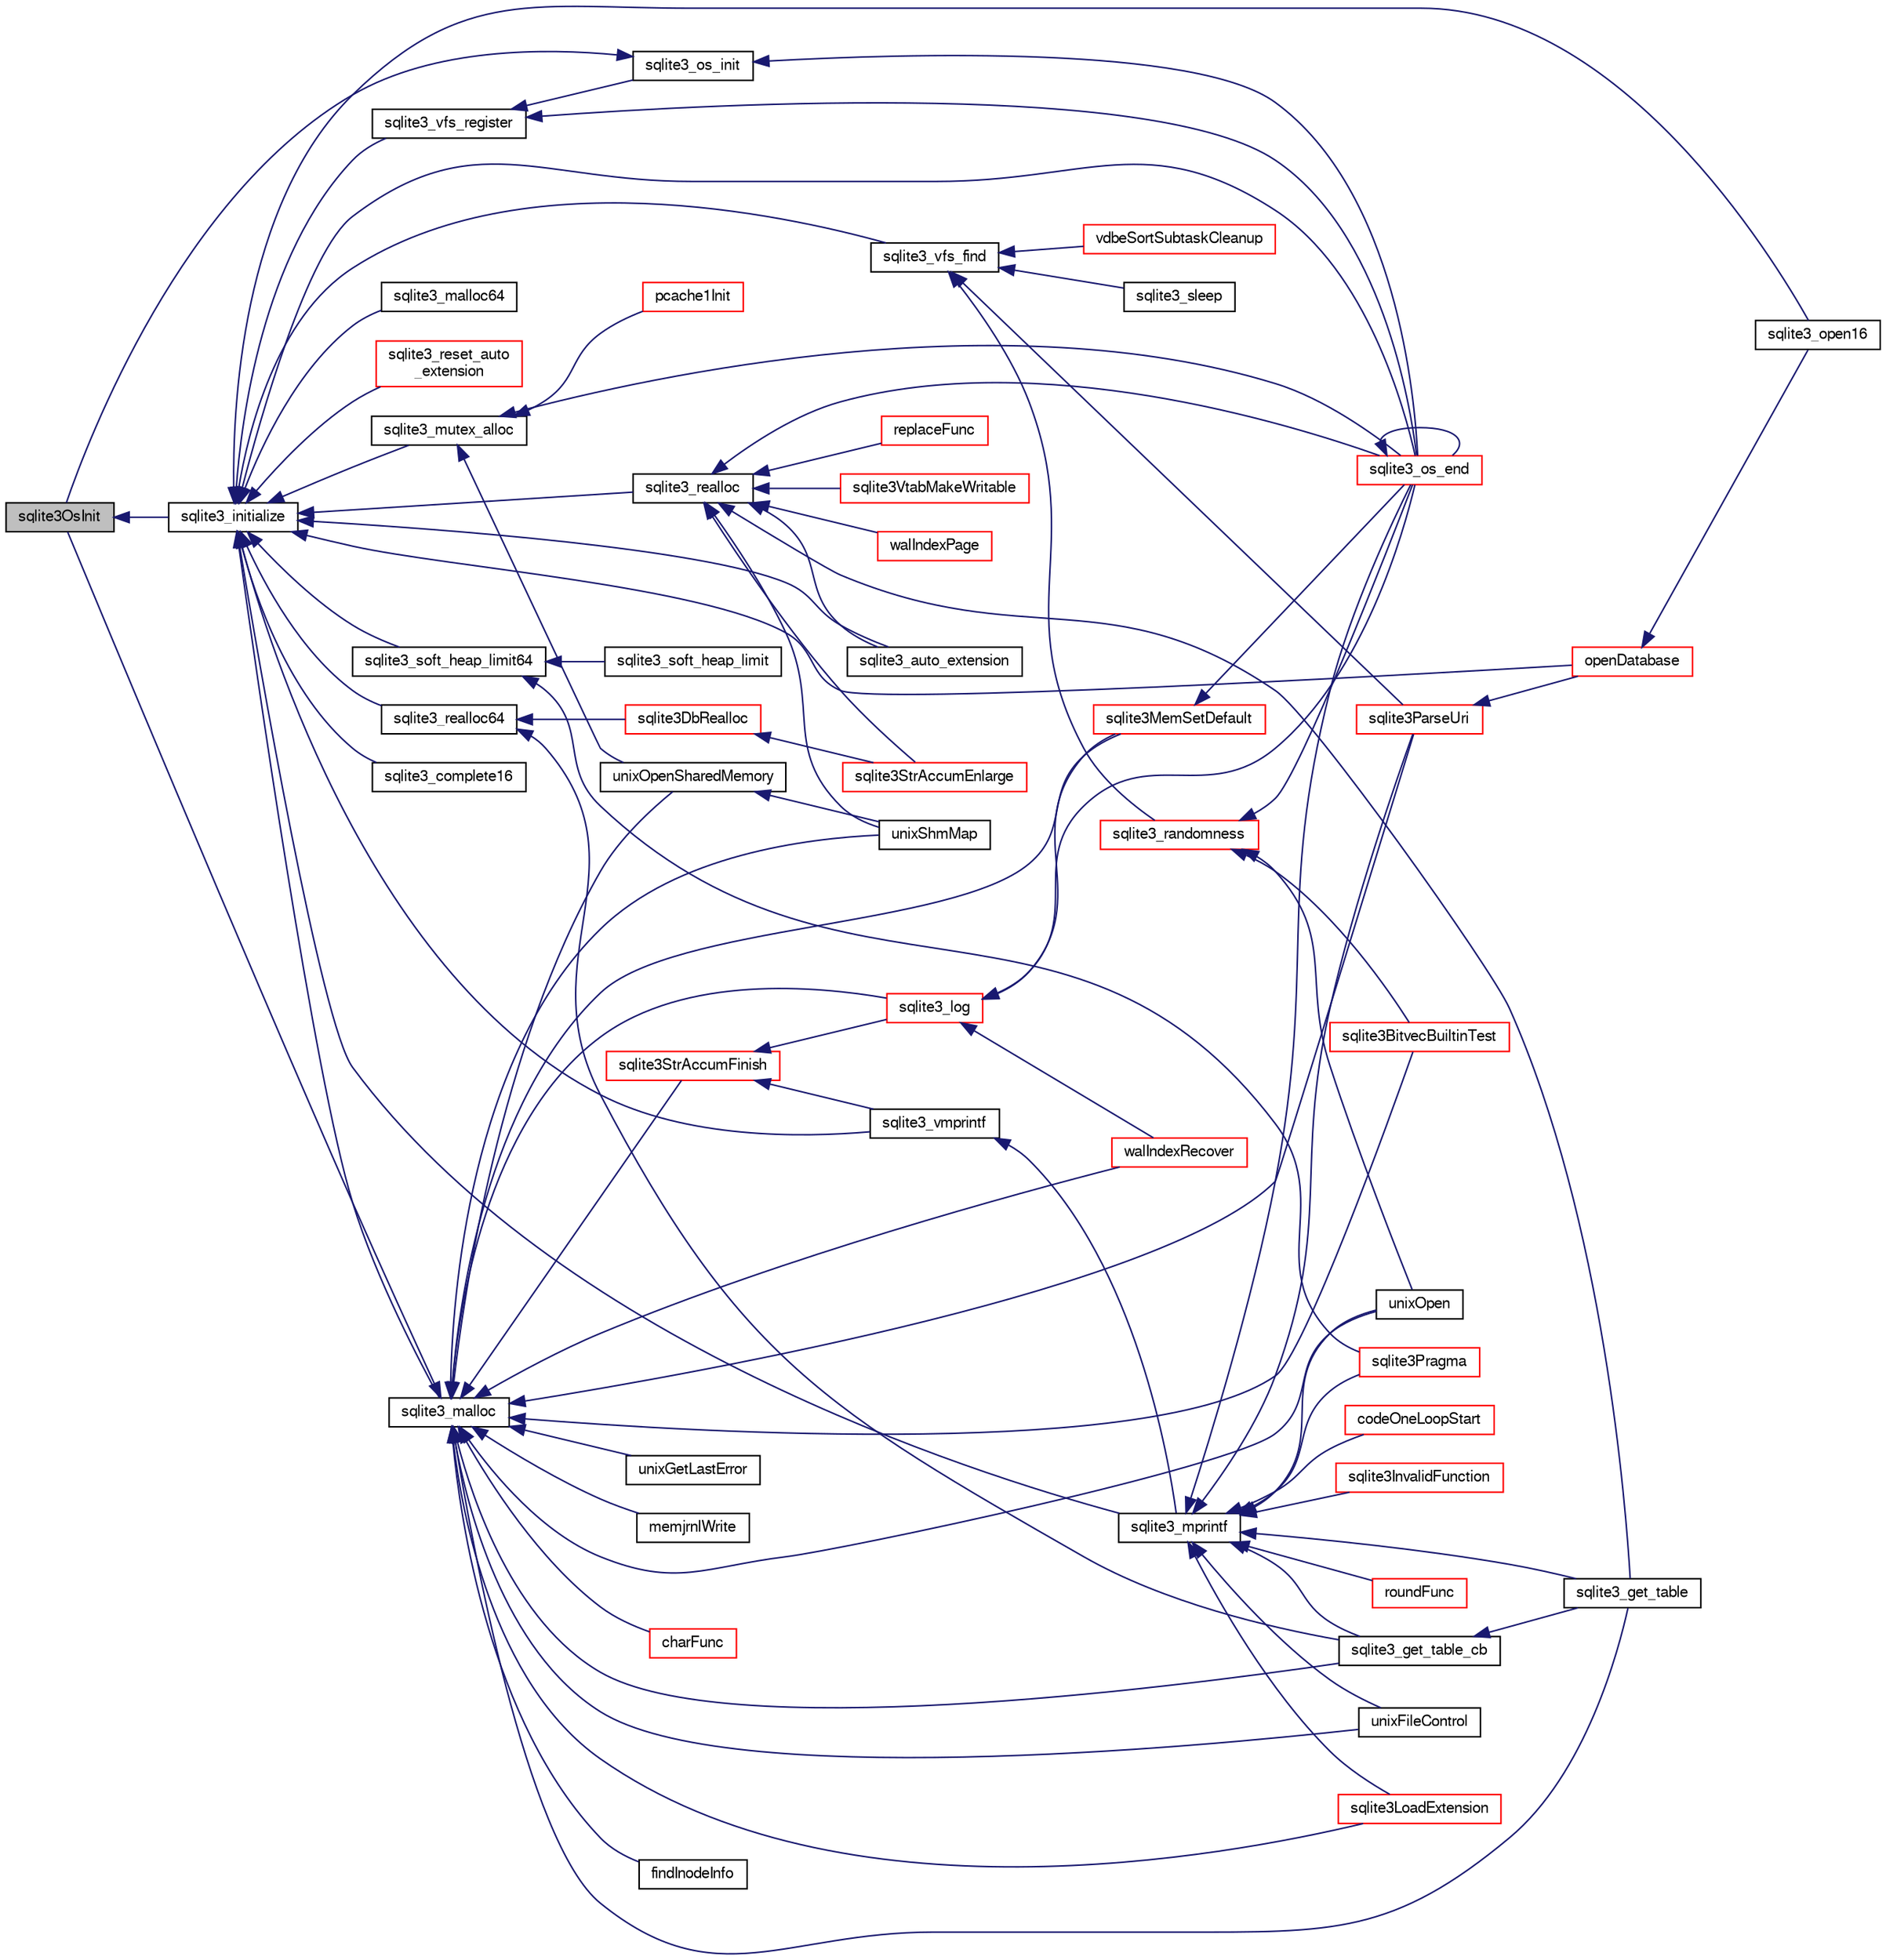 digraph "sqlite3OsInit"
{
  edge [fontname="FreeSans",fontsize="10",labelfontname="FreeSans",labelfontsize="10"];
  node [fontname="FreeSans",fontsize="10",shape=record];
  rankdir="LR";
  Node613872 [label="sqlite3OsInit",height=0.2,width=0.4,color="black", fillcolor="grey75", style="filled", fontcolor="black"];
  Node613872 -> Node613873 [dir="back",color="midnightblue",fontsize="10",style="solid",fontname="FreeSans"];
  Node613873 [label="sqlite3_initialize",height=0.2,width=0.4,color="black", fillcolor="white", style="filled",URL="$sqlite3_8h.html#ab0c0ee2d5d4cf8b28e9572296a8861df"];
  Node613873 -> Node613874 [dir="back",color="midnightblue",fontsize="10",style="solid",fontname="FreeSans"];
  Node613874 [label="sqlite3_vfs_find",height=0.2,width=0.4,color="black", fillcolor="white", style="filled",URL="$sqlite3_8h.html#ac201a26de3dfa1d6deb8069eb8d95627"];
  Node613874 -> Node613875 [dir="back",color="midnightblue",fontsize="10",style="solid",fontname="FreeSans"];
  Node613875 [label="sqlite3_randomness",height=0.2,width=0.4,color="red", fillcolor="white", style="filled",URL="$sqlite3_8h.html#aa452ad88657d4606e137b09c4e9315c7"];
  Node613875 -> Node613879 [dir="back",color="midnightblue",fontsize="10",style="solid",fontname="FreeSans"];
  Node613879 [label="unixOpen",height=0.2,width=0.4,color="black", fillcolor="white", style="filled",URL="$sqlite3_8c.html#a8ed5efc47b6e14f7805cd1bb9b215775"];
  Node613875 -> Node613880 [dir="back",color="midnightblue",fontsize="10",style="solid",fontname="FreeSans"];
  Node613880 [label="sqlite3_os_end",height=0.2,width=0.4,color="red", fillcolor="white", style="filled",URL="$sqlite3_8h.html#a2288c95881ecca13d994e42b6a958906"];
  Node613880 -> Node613880 [dir="back",color="midnightblue",fontsize="10",style="solid",fontname="FreeSans"];
  Node613875 -> Node613882 [dir="back",color="midnightblue",fontsize="10",style="solid",fontname="FreeSans"];
  Node613882 [label="sqlite3BitvecBuiltinTest",height=0.2,width=0.4,color="red", fillcolor="white", style="filled",URL="$sqlite3_8c.html#a9b4e3e921ce1ede6f10a9106c034ff9b"];
  Node613874 -> Node614279 [dir="back",color="midnightblue",fontsize="10",style="solid",fontname="FreeSans"];
  Node614279 [label="vdbeSortSubtaskCleanup",height=0.2,width=0.4,color="red", fillcolor="white", style="filled",URL="$sqlite3_8c.html#abc8ce4c3ef58cc10f5b27642aab32b30"];
  Node613874 -> Node614282 [dir="back",color="midnightblue",fontsize="10",style="solid",fontname="FreeSans"];
  Node614282 [label="sqlite3ParseUri",height=0.2,width=0.4,color="red", fillcolor="white", style="filled",URL="$sqlite3_8c.html#aaa912f29a67460d8b2186c97056e8767"];
  Node614282 -> Node614124 [dir="back",color="midnightblue",fontsize="10",style="solid",fontname="FreeSans"];
  Node614124 [label="openDatabase",height=0.2,width=0.4,color="red", fillcolor="white", style="filled",URL="$sqlite3_8c.html#a6a9c3bc3a64234e863413f41db473758"];
  Node614124 -> Node614127 [dir="back",color="midnightblue",fontsize="10",style="solid",fontname="FreeSans"];
  Node614127 [label="sqlite3_open16",height=0.2,width=0.4,color="black", fillcolor="white", style="filled",URL="$sqlite3_8h.html#adbc401bb96713f32e553db32f6f3ca33"];
  Node613874 -> Node614283 [dir="back",color="midnightblue",fontsize="10",style="solid",fontname="FreeSans"];
  Node614283 [label="sqlite3_sleep",height=0.2,width=0.4,color="black", fillcolor="white", style="filled",URL="$sqlite3_8h.html#ad0c133ddbbecb6433f3c6ebef8966efa"];
  Node613873 -> Node614284 [dir="back",color="midnightblue",fontsize="10",style="solid",fontname="FreeSans"];
  Node614284 [label="sqlite3_vfs_register",height=0.2,width=0.4,color="black", fillcolor="white", style="filled",URL="$sqlite3_8h.html#a7184b289ccd4c4c7200589137d88c4ae"];
  Node614284 -> Node614285 [dir="back",color="midnightblue",fontsize="10",style="solid",fontname="FreeSans"];
  Node614285 [label="sqlite3_os_init",height=0.2,width=0.4,color="black", fillcolor="white", style="filled",URL="$sqlite3_8h.html#acebc2290d00a32d3afe2361f2979038b"];
  Node614285 -> Node613872 [dir="back",color="midnightblue",fontsize="10",style="solid",fontname="FreeSans"];
  Node614285 -> Node613880 [dir="back",color="midnightblue",fontsize="10",style="solid",fontname="FreeSans"];
  Node614284 -> Node613880 [dir="back",color="midnightblue",fontsize="10",style="solid",fontname="FreeSans"];
  Node613873 -> Node614286 [dir="back",color="midnightblue",fontsize="10",style="solid",fontname="FreeSans"];
  Node614286 [label="sqlite3_mutex_alloc",height=0.2,width=0.4,color="black", fillcolor="white", style="filled",URL="$sqlite3_8h.html#aa3f89418cd18e99596435c958b29b650"];
  Node614286 -> Node614287 [dir="back",color="midnightblue",fontsize="10",style="solid",fontname="FreeSans"];
  Node614287 [label="unixOpenSharedMemory",height=0.2,width=0.4,color="black", fillcolor="white", style="filled",URL="$sqlite3_8c.html#a30775afa2e08ca6ddc7853326afed7c7"];
  Node614287 -> Node614288 [dir="back",color="midnightblue",fontsize="10",style="solid",fontname="FreeSans"];
  Node614288 [label="unixShmMap",height=0.2,width=0.4,color="black", fillcolor="white", style="filled",URL="$sqlite3_8c.html#aeaa77f0ab08a4f4ee5f86e8c9727e974"];
  Node614286 -> Node613880 [dir="back",color="midnightblue",fontsize="10",style="solid",fontname="FreeSans"];
  Node614286 -> Node614289 [dir="back",color="midnightblue",fontsize="10",style="solid",fontname="FreeSans"];
  Node614289 [label="pcache1Init",height=0.2,width=0.4,color="red", fillcolor="white", style="filled",URL="$sqlite3_8c.html#a05e9c1daf3dd812db1d769b69b20e069"];
  Node613873 -> Node614359 [dir="back",color="midnightblue",fontsize="10",style="solid",fontname="FreeSans"];
  Node614359 [label="sqlite3_soft_heap_limit64",height=0.2,width=0.4,color="black", fillcolor="white", style="filled",URL="$sqlite3_8h.html#ab37b3a4d1652e3acb2c43d1252e6b852"];
  Node614359 -> Node614360 [dir="back",color="midnightblue",fontsize="10",style="solid",fontname="FreeSans"];
  Node614360 [label="sqlite3_soft_heap_limit",height=0.2,width=0.4,color="black", fillcolor="white", style="filled",URL="$sqlite3_8h.html#a18c3472581de3072201723e798524fdc"];
  Node614359 -> Node613967 [dir="back",color="midnightblue",fontsize="10",style="solid",fontname="FreeSans"];
  Node613967 [label="sqlite3Pragma",height=0.2,width=0.4,color="red", fillcolor="white", style="filled",URL="$sqlite3_8c.html#a111391370f58f8e6a6eca51fd34d62ed"];
  Node613873 -> Node614361 [dir="back",color="midnightblue",fontsize="10",style="solid",fontname="FreeSans"];
  Node614361 [label="sqlite3_malloc",height=0.2,width=0.4,color="black", fillcolor="white", style="filled",URL="$sqlite3_8h.html#a510e31845345737f17d86ce0b2328356"];
  Node614361 -> Node613872 [dir="back",color="midnightblue",fontsize="10",style="solid",fontname="FreeSans"];
  Node614361 -> Node614357 [dir="back",color="midnightblue",fontsize="10",style="solid",fontname="FreeSans"];
  Node614357 [label="sqlite3MemSetDefault",height=0.2,width=0.4,color="red", fillcolor="white", style="filled",URL="$sqlite3_8c.html#a162fbfd727e92c5f8f72625b5ff62549"];
  Node614357 -> Node613880 [dir="back",color="midnightblue",fontsize="10",style="solid",fontname="FreeSans"];
  Node614361 -> Node614362 [dir="back",color="midnightblue",fontsize="10",style="solid",fontname="FreeSans"];
  Node614362 [label="sqlite3StrAccumFinish",height=0.2,width=0.4,color="red", fillcolor="white", style="filled",URL="$sqlite3_8c.html#adb7f26b10ac1b847db6f000ef4c2e2ba"];
  Node614362 -> Node614436 [dir="back",color="midnightblue",fontsize="10",style="solid",fontname="FreeSans"];
  Node614436 [label="sqlite3_vmprintf",height=0.2,width=0.4,color="black", fillcolor="white", style="filled",URL="$sqlite3_8h.html#ac240de67ddf003828f16a6d9dd3fa3ca"];
  Node614436 -> Node614437 [dir="back",color="midnightblue",fontsize="10",style="solid",fontname="FreeSans"];
  Node614437 [label="sqlite3_mprintf",height=0.2,width=0.4,color="black", fillcolor="white", style="filled",URL="$sqlite3_8h.html#a9533933e57f7ccbb48c32041ce3a8862"];
  Node614437 -> Node613878 [dir="back",color="midnightblue",fontsize="10",style="solid",fontname="FreeSans"];
  Node613878 [label="unixFileControl",height=0.2,width=0.4,color="black", fillcolor="white", style="filled",URL="$sqlite3_8c.html#ad71f213fa385cc58f307cefd953c03ae"];
  Node614437 -> Node613879 [dir="back",color="midnightblue",fontsize="10",style="solid",fontname="FreeSans"];
  Node614437 -> Node613880 [dir="back",color="midnightblue",fontsize="10",style="solid",fontname="FreeSans"];
  Node614437 -> Node614438 [dir="back",color="midnightblue",fontsize="10",style="solid",fontname="FreeSans"];
  Node614438 [label="sqlite3InvalidFunction",height=0.2,width=0.4,color="red", fillcolor="white", style="filled",URL="$sqlite3_8c.html#af6025be1f4733eabe60702a187c97da9"];
  Node614437 -> Node614439 [dir="back",color="midnightblue",fontsize="10",style="solid",fontname="FreeSans"];
  Node614439 [label="roundFunc",height=0.2,width=0.4,color="red", fillcolor="white", style="filled",URL="$sqlite3_8c.html#a8c444ba254edc27891111b76e7ba85e7"];
  Node614437 -> Node614440 [dir="back",color="midnightblue",fontsize="10",style="solid",fontname="FreeSans"];
  Node614440 [label="sqlite3LoadExtension",height=0.2,width=0.4,color="red", fillcolor="white", style="filled",URL="$sqlite3_8c.html#a3b46232455de4779a67c63b2c9004245"];
  Node614437 -> Node613967 [dir="back",color="midnightblue",fontsize="10",style="solid",fontname="FreeSans"];
  Node614437 -> Node614443 [dir="back",color="midnightblue",fontsize="10",style="solid",fontname="FreeSans"];
  Node614443 [label="sqlite3_get_table_cb",height=0.2,width=0.4,color="black", fillcolor="white", style="filled",URL="$sqlite3_8c.html#a1dbaba1b543953c0dade97357c5866b1"];
  Node614443 -> Node614083 [dir="back",color="midnightblue",fontsize="10",style="solid",fontname="FreeSans"];
  Node614083 [label="sqlite3_get_table",height=0.2,width=0.4,color="black", fillcolor="white", style="filled",URL="$sqlite3_8h.html#a5effeac4e12df57beaa35c5be1f61579"];
  Node614437 -> Node614083 [dir="back",color="midnightblue",fontsize="10",style="solid",fontname="FreeSans"];
  Node614437 -> Node613985 [dir="back",color="midnightblue",fontsize="10",style="solid",fontname="FreeSans"];
  Node613985 [label="codeOneLoopStart",height=0.2,width=0.4,color="red", fillcolor="white", style="filled",URL="$sqlite3_8c.html#aa868875120b151c169cc79139ed6e008"];
  Node614437 -> Node614282 [dir="back",color="midnightblue",fontsize="10",style="solid",fontname="FreeSans"];
  Node614362 -> Node614547 [dir="back",color="midnightblue",fontsize="10",style="solid",fontname="FreeSans"];
  Node614547 [label="sqlite3_log",height=0.2,width=0.4,color="red", fillcolor="white", style="filled",URL="$sqlite3_8h.html#a298c9699bf9c143662c6b1fec4b2dc3b"];
  Node614547 -> Node614357 [dir="back",color="midnightblue",fontsize="10",style="solid",fontname="FreeSans"];
  Node614547 -> Node613880 [dir="back",color="midnightblue",fontsize="10",style="solid",fontname="FreeSans"];
  Node614547 -> Node614475 [dir="back",color="midnightblue",fontsize="10",style="solid",fontname="FreeSans"];
  Node614475 [label="walIndexRecover",height=0.2,width=0.4,color="red", fillcolor="white", style="filled",URL="$sqlite3_8c.html#ab4ee99f3710323acbeb6c495dd18d205"];
  Node614361 -> Node614547 [dir="back",color="midnightblue",fontsize="10",style="solid",fontname="FreeSans"];
  Node614361 -> Node614626 [dir="back",color="midnightblue",fontsize="10",style="solid",fontname="FreeSans"];
  Node614626 [label="findInodeInfo",height=0.2,width=0.4,color="black", fillcolor="white", style="filled",URL="$sqlite3_8c.html#ac92c39062e69a79c4a62dfd55242c782"];
  Node614361 -> Node613878 [dir="back",color="midnightblue",fontsize="10",style="solid",fontname="FreeSans"];
  Node614361 -> Node614287 [dir="back",color="midnightblue",fontsize="10",style="solid",fontname="FreeSans"];
  Node614361 -> Node614288 [dir="back",color="midnightblue",fontsize="10",style="solid",fontname="FreeSans"];
  Node614361 -> Node613879 [dir="back",color="midnightblue",fontsize="10",style="solid",fontname="FreeSans"];
  Node614361 -> Node614458 [dir="back",color="midnightblue",fontsize="10",style="solid",fontname="FreeSans"];
  Node614458 [label="unixGetLastError",height=0.2,width=0.4,color="black", fillcolor="white", style="filled",URL="$sqlite3_8c.html#aed1e42f49d74b419c3c85b559dd61240"];
  Node614361 -> Node613882 [dir="back",color="midnightblue",fontsize="10",style="solid",fontname="FreeSans"];
  Node614361 -> Node614475 [dir="back",color="midnightblue",fontsize="10",style="solid",fontname="FreeSans"];
  Node614361 -> Node614627 [dir="back",color="midnightblue",fontsize="10",style="solid",fontname="FreeSans"];
  Node614627 [label="memjrnlWrite",height=0.2,width=0.4,color="black", fillcolor="white", style="filled",URL="$sqlite3_8c.html#af8bd7d5d7eafce5542f8de300a120c47"];
  Node614361 -> Node614628 [dir="back",color="midnightblue",fontsize="10",style="solid",fontname="FreeSans"];
  Node614628 [label="charFunc",height=0.2,width=0.4,color="red", fillcolor="white", style="filled",URL="$sqlite3_8c.html#ab9b72ce47fcea3c3b92e816435a0fd91"];
  Node614361 -> Node614440 [dir="back",color="midnightblue",fontsize="10",style="solid",fontname="FreeSans"];
  Node614361 -> Node614443 [dir="back",color="midnightblue",fontsize="10",style="solid",fontname="FreeSans"];
  Node614361 -> Node614083 [dir="back",color="midnightblue",fontsize="10",style="solid",fontname="FreeSans"];
  Node614361 -> Node614282 [dir="back",color="midnightblue",fontsize="10",style="solid",fontname="FreeSans"];
  Node613873 -> Node614629 [dir="back",color="midnightblue",fontsize="10",style="solid",fontname="FreeSans"];
  Node614629 [label="sqlite3_malloc64",height=0.2,width=0.4,color="black", fillcolor="white", style="filled",URL="$sqlite3_8h.html#a12b7ee85e539ea28c130c5c75b96a82a"];
  Node613873 -> Node614630 [dir="back",color="midnightblue",fontsize="10",style="solid",fontname="FreeSans"];
  Node614630 [label="sqlite3_realloc",height=0.2,width=0.4,color="black", fillcolor="white", style="filled",URL="$sqlite3_8h.html#a627f0eeface58024ef47403d8cc76b35"];
  Node614630 -> Node614631 [dir="back",color="midnightblue",fontsize="10",style="solid",fontname="FreeSans"];
  Node614631 [label="sqlite3StrAccumEnlarge",height=0.2,width=0.4,color="red", fillcolor="white", style="filled",URL="$sqlite3_8c.html#a38976500a97c69d65086eeccca82dd96"];
  Node614630 -> Node614288 [dir="back",color="midnightblue",fontsize="10",style="solid",fontname="FreeSans"];
  Node614630 -> Node613880 [dir="back",color="midnightblue",fontsize="10",style="solid",fontname="FreeSans"];
  Node614630 -> Node614637 [dir="back",color="midnightblue",fontsize="10",style="solid",fontname="FreeSans"];
  Node614637 [label="walIndexPage",height=0.2,width=0.4,color="red", fillcolor="white", style="filled",URL="$sqlite3_8c.html#affd3251fd1aa1218170d421177256e24"];
  Node614630 -> Node614500 [dir="back",color="midnightblue",fontsize="10",style="solid",fontname="FreeSans"];
  Node614500 [label="replaceFunc",height=0.2,width=0.4,color="red", fillcolor="white", style="filled",URL="$sqlite3_8c.html#a752b98a7c55d204c397a4902b49b1ce4"];
  Node614630 -> Node614646 [dir="back",color="midnightblue",fontsize="10",style="solid",fontname="FreeSans"];
  Node614646 [label="sqlite3_auto_extension",height=0.2,width=0.4,color="black", fillcolor="white", style="filled",URL="$sqlite3_8h.html#a85a95b45e94f6bcd52aa39b6acdb36d7"];
  Node614630 -> Node614083 [dir="back",color="midnightblue",fontsize="10",style="solid",fontname="FreeSans"];
  Node614630 -> Node614647 [dir="back",color="midnightblue",fontsize="10",style="solid",fontname="FreeSans"];
  Node614647 [label="sqlite3VtabMakeWritable",height=0.2,width=0.4,color="red", fillcolor="white", style="filled",URL="$sqlite3_8c.html#a58c646608238d2619371c3e8b6bc0d86"];
  Node613873 -> Node614648 [dir="back",color="midnightblue",fontsize="10",style="solid",fontname="FreeSans"];
  Node614648 [label="sqlite3_realloc64",height=0.2,width=0.4,color="black", fillcolor="white", style="filled",URL="$sqlite3_8h.html#afe88c85e9f864a3fd92941cad197245d"];
  Node614648 -> Node614649 [dir="back",color="midnightblue",fontsize="10",style="solid",fontname="FreeSans"];
  Node614649 [label="sqlite3DbRealloc",height=0.2,width=0.4,color="red", fillcolor="white", style="filled",URL="$sqlite3_8c.html#ae028f4902a9d29bcaf310ff289ee87dc"];
  Node614649 -> Node614631 [dir="back",color="midnightblue",fontsize="10",style="solid",fontname="FreeSans"];
  Node614648 -> Node614443 [dir="back",color="midnightblue",fontsize="10",style="solid",fontname="FreeSans"];
  Node613873 -> Node614436 [dir="back",color="midnightblue",fontsize="10",style="solid",fontname="FreeSans"];
  Node613873 -> Node614437 [dir="back",color="midnightblue",fontsize="10",style="solid",fontname="FreeSans"];
  Node613873 -> Node613880 [dir="back",color="midnightblue",fontsize="10",style="solid",fontname="FreeSans"];
  Node613873 -> Node614646 [dir="back",color="midnightblue",fontsize="10",style="solid",fontname="FreeSans"];
  Node613873 -> Node614748 [dir="back",color="midnightblue",fontsize="10",style="solid",fontname="FreeSans"];
  Node614748 [label="sqlite3_reset_auto\l_extension",height=0.2,width=0.4,color="red", fillcolor="white", style="filled",URL="$sqlite3_8h.html#ac33f4064ae6690cada7bdc89e8153ffc"];
  Node613873 -> Node614613 [dir="back",color="midnightblue",fontsize="10",style="solid",fontname="FreeSans"];
  Node614613 [label="sqlite3_complete16",height=0.2,width=0.4,color="black", fillcolor="white", style="filled",URL="$sqlite3_8h.html#a3260341c2ef82787acca48414a1d03a1"];
  Node613873 -> Node614124 [dir="back",color="midnightblue",fontsize="10",style="solid",fontname="FreeSans"];
  Node613873 -> Node614127 [dir="back",color="midnightblue",fontsize="10",style="solid",fontname="FreeSans"];
}
